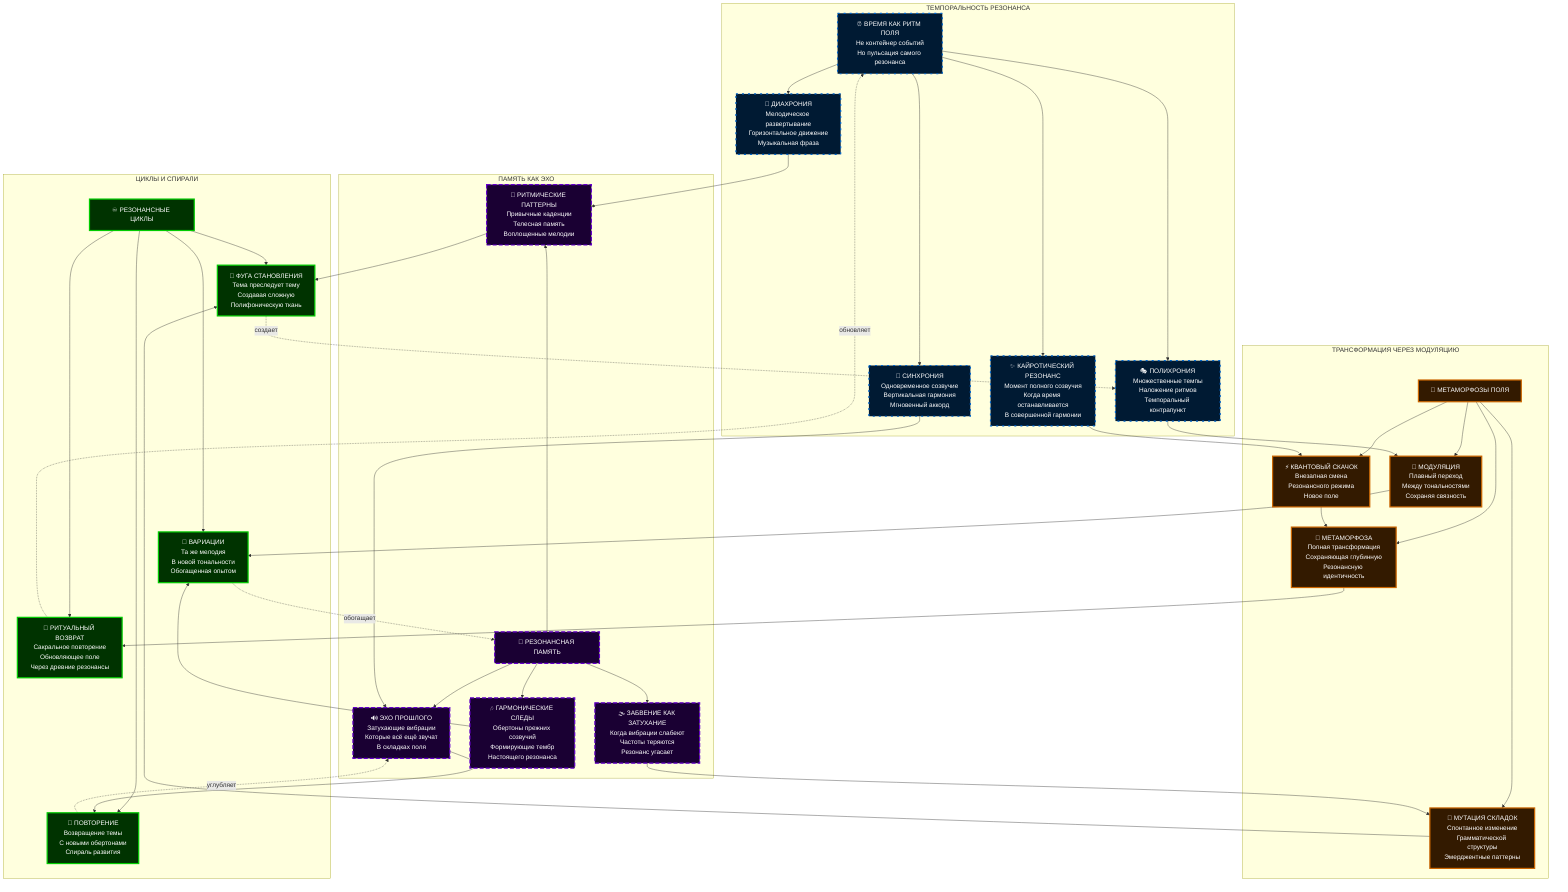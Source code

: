 flowchart TB
    subgraph "ТЕМПОРАЛЬНОСТЬ РЕЗОНАНСА"
        TIME["⏰ ВРЕМЯ КАК РИТМ ПОЛЯ<br/>Не контейнер событий<br/>Но пульсация самого резонанса"]
        
        TIME --> SYNC["🎵 СИНХРОНИЯ<br/>Одновременное созвучие<br/>Вертикальная гармония<br/>Мгновенный аккорд"]
        
        TIME --> DIACH["🎼 ДИАХРОНИЯ<br/>Мелодическое развертывание<br/>Горизонтальное движение<br/>Музыкальная фраза"]
        
        TIME --> POLY["🎭 ПОЛИХРОНИЯ<br/>Множественные темпы<br/>Наложение ритмов<br/>Темпоральный контрапункт"]
        
        TIME --> KAIR["✨ КАЙРОТИЧЕСКИЙ РЕЗОНАНС<br/>Момент полного созвучия<br/>Когда время останавливается<br/>В совершенной гармонии"]
    end
    
    subgraph "ПАМЯТЬ КАК ЭХО"
        MEM["🌊 РЕЗОНАНСНАЯ ПАМЯТЬ"]
        
        MEM --> ECHO["🔊 ЭХО ПРОШЛОГО<br/>Затухающие вибрации<br/>Которые всё ещё звучат<br/>В складках поля"]
        
        MEM --> HARM["🎶 ГАРМОНИЧЕСКИЕ СЛЕДЫ<br/>Обертоны прежних созвучий<br/>Формирующие тембр<br/>Настоящего резонанса"]
        
        MEM --> PATT["🎵 РИТМИЧЕСКИЕ ПАТТЕРНЫ<br/>Привычные каденции<br/>Телесная память<br/>Воплощенные мелодии"]
        
        MEM --> FORG["🌫️ ЗАБВЕНИЕ КАК ЗАТУХАНИЕ<br/>Когда вибрации слабеют<br/>Частоты теряются<br/>Резонанс угасает"]
    end
    
    subgraph "ТРАНСФОРМАЦИЯ ЧЕРЕЗ МОДУЛЯЦИЮ"
        TRANS["🔄 МЕТАМОРФОЗЫ ПОЛЯ"]
        
        TRANS --> MOD["🎹 МОДУЛЯЦИЯ<br/>Плавный переход<br/>Между тональностями<br/>Сохраняя связность"]
        
        TRANS --> LEAP["⚡ КВАНТОВЫЙ СКАЧОК<br/>Внезапная смена<br/>Резонансного режима<br/>Новое поле"]
        
        TRANS --> MUTA["🧬 МУТАЦИЯ СКЛАДОК<br/>Спонтанное изменение<br/>Грамматической структуры<br/>Эмерджентные паттерны"]
        
        TRANS --> META["🦋 МЕТАМОРФОЗА<br/>Полная трансформация<br/>Сохраняющая глубинную<br/>Резонансную идентичность"]
    end
    
    subgraph "ЦИКЛЫ И СПИРАЛИ"
        CYCLES["♾️ РЕЗОНАНСНЫЕ ЦИКЛЫ"]
        
        CYCLES --> REP["🔁 ПОВТОРЕНИЕ<br/>Возвращение темы<br/>С новыми обертонами<br/>Спираль развития"]
        
        CYCLES --> VAR["🎼 ВАРИАЦИИ<br/>Та же мелодия<br/>В новой тональности<br/>Обогащенная опытом"]
        
        CYCLES --> FUGA["🎵 ФУГА СТАНОВЛЕНИЯ<br/>Тема преследует тему<br/>Создавая сложную<br/>Полифоническую ткань"]
        
        CYCLES --> RIT["🥁 РИТУАЛЬНЫЙ ВОЗВРАТ<br/>Сакральное повторение<br/>Обновляющее поле<br/>Через древние резонансы"]
    end
    
    %% Временные связи
    SYNC --> ECHO
    DIACH --> PATT
    POLY --> MOD
    KAIR --> LEAP
    
    %% Мемориальные связи
    ECHO --> REP
    HARM --> VAR
    PATT --> FUGA
    FORG --> MUTA
    
    %% Трансформационные связи
    MOD --> VAR
    LEAP --> META
    MUTA --> FUGA
    META --> RIT
    
    %% Циклические возвраты
    RIT -.->|"обновляет"| TIME
    FUGA -.->|"создает"| POLY
    VAR -.->|"обогащает"| MEM
    REP -.->|"углубляет"| ECHO
    
    %% Резонансные переплетения
    KAIR ~~~ META
    HARM ~~~ MOD
    
    %% Стилизация как музыкальная нотация
    classDef temporal fill:#001a33,color:#fff,stroke:#0066cc,stroke-width:3px,stroke-dasharray: 5 10
    classDef memory fill:#1a0033,color:#fff,stroke:#6600cc,stroke-width:3px,stroke-dasharray: 10 5
    classDef transform fill:#331a00,color:#fff,stroke:#cc6600,stroke-width:3px
    classDef cycles fill:#003300,color:#fff,stroke:#00cc00,stroke-width:3px
    
    class TIME,SYNC,DIACH,POLY,KAIR temporal
    class MEM,ECHO,HARM,PATT,FORG memory
    class TRANS,MOD,LEAP,MUTA,META transform
    class CYCLES,REP,VAR,FUGA,RIT cycles